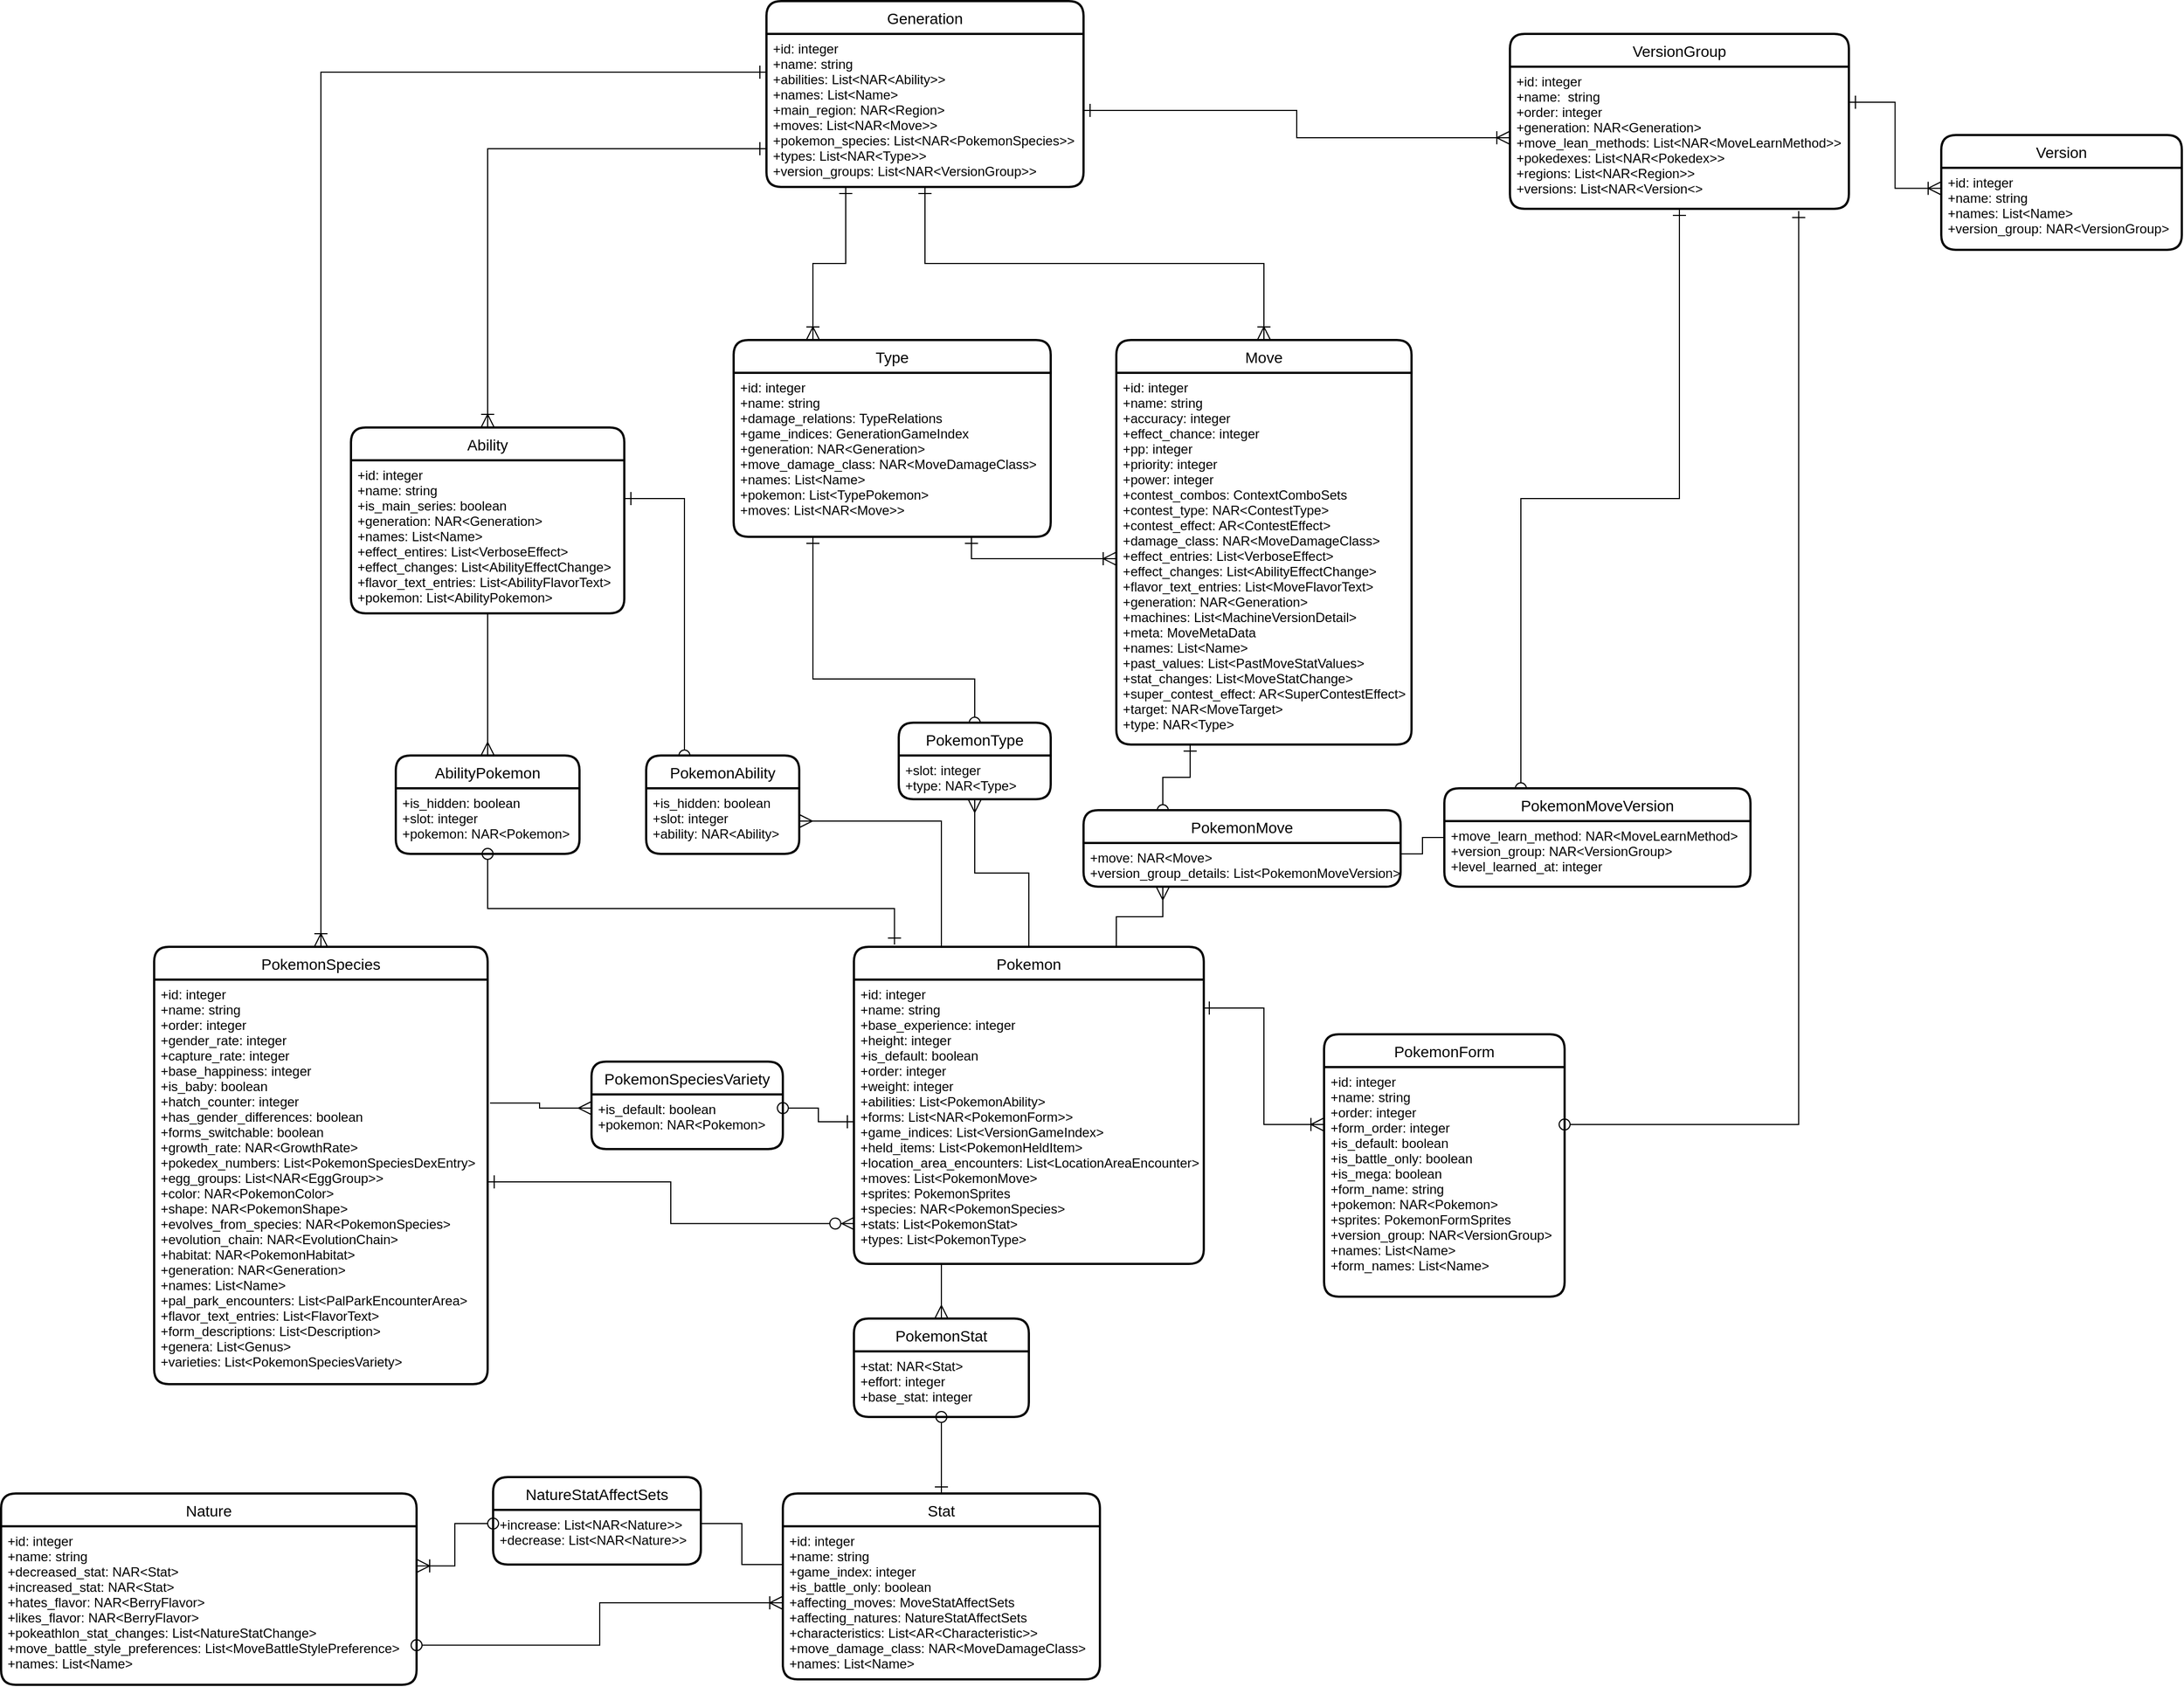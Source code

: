 <mxfile version="13.6.2" type="device"><diagram id="uS4coWUhMMgygLagFyqe" name="Page-1"><mxGraphModel dx="1913" dy="1975" grid="1" gridSize="10" guides="1" tooltips="1" connect="1" arrows="1" fold="1" page="1" pageScale="1" pageWidth="827" pageHeight="1169" math="0" shadow="0"><root><mxCell id="0"/><mxCell id="1" parent="0"/><mxCell id="qxseM9zVz979fFOfD5JP-7" style="edgeStyle=orthogonalEdgeStyle;rounded=0;orthogonalLoop=1;jettySize=auto;html=1;entryX=0;entryY=0.5;entryDx=0;entryDy=0;endArrow=ERoneToMany;endFill=0;endSize=10;startSize=10;startArrow=ERone;startFill=0;" parent="1" source="qxseM9zVz979fFOfD5JP-2" target="qxseM9zVz979fFOfD5JP-6" edge="1"><mxGeometry relative="1" as="geometry"/></mxCell><mxCell id="qxseM9zVz979fFOfD5JP-8" style="edgeStyle=orthogonalEdgeStyle;rounded=0;orthogonalLoop=1;jettySize=auto;html=1;exitX=1;exitY=0.25;exitDx=0;exitDy=0;entryX=0;entryY=0.25;entryDx=0;entryDy=0;startSize=10;endArrow=ERoneToMany;endFill=0;endSize=10;startArrow=ERone;startFill=0;" parent="1" source="qxseM9zVz979fFOfD5JP-6" target="qxseM9zVz979fFOfD5JP-4" edge="1"><mxGeometry relative="1" as="geometry"/></mxCell><mxCell id="qxseM9zVz979fFOfD5JP-11" style="edgeStyle=orthogonalEdgeStyle;rounded=0;orthogonalLoop=1;jettySize=auto;html=1;exitX=0;exitY=0.25;exitDx=0;exitDy=0;entryX=0.5;entryY=0;entryDx=0;entryDy=0;startSize=10;endArrow=ERoneToMany;endFill=0;endSize=10;startArrow=ERone;startFill=0;" parent="1" source="qxseM9zVz979fFOfD5JP-2" target="qxseM9zVz979fFOfD5JP-9" edge="1"><mxGeometry relative="1" as="geometry"/></mxCell><mxCell id="qxseM9zVz979fFOfD5JP-14" style="edgeStyle=orthogonalEdgeStyle;rounded=0;orthogonalLoop=1;jettySize=auto;html=1;exitX=1.007;exitY=0.305;exitDx=0;exitDy=0;entryX=0;entryY=0.25;entryDx=0;entryDy=0;startArrow=none;startFill=0;startSize=10;endArrow=ERmany;endFill=0;endSize=10;exitPerimeter=0;" parent="1" source="qxseM9zVz979fFOfD5JP-10" target="qxseM9zVz979fFOfD5JP-13" edge="1"><mxGeometry relative="1" as="geometry"/></mxCell><mxCell id="qxseM9zVz979fFOfD5JP-19" style="edgeStyle=orthogonalEdgeStyle;rounded=0;orthogonalLoop=1;jettySize=auto;html=1;exitX=1;exitY=0.25;exitDx=0;exitDy=0;startArrow=oval;startFill=0;startSize=10;endArrow=ERone;endFill=0;endSize=10;" parent="1" source="qxseM9zVz979fFOfD5JP-13" target="qxseM9zVz979fFOfD5JP-16" edge="1"><mxGeometry relative="1" as="geometry"/></mxCell><mxCell id="qxseM9zVz979fFOfD5JP-20" style="edgeStyle=orthogonalEdgeStyle;rounded=0;orthogonalLoop=1;jettySize=auto;html=1;exitX=0.003;exitY=0.858;exitDx=0;exitDy=0;entryX=1;entryY=0.5;entryDx=0;entryDy=0;startArrow=ERzeroToMany;startFill=1;startSize=10;endArrow=ERone;endFill=0;endSize=10;exitPerimeter=0;" parent="1" source="qxseM9zVz979fFOfD5JP-16" target="qxseM9zVz979fFOfD5JP-10" edge="1"><mxGeometry relative="1" as="geometry"/></mxCell><mxCell id="qxseM9zVz979fFOfD5JP-25" style="edgeStyle=orthogonalEdgeStyle;rounded=0;orthogonalLoop=1;jettySize=auto;html=1;exitX=1;exitY=0.25;exitDx=0;exitDy=0;startArrow=oval;startFill=0;startSize=10;endArrow=ERone;endFill=0;endSize=10;entryX=0.852;entryY=1.015;entryDx=0;entryDy=0;entryPerimeter=0;" parent="1" source="qxseM9zVz979fFOfD5JP-22" target="qxseM9zVz979fFOfD5JP-6" edge="1"><mxGeometry relative="1" as="geometry"/></mxCell><mxCell id="qxseM9zVz979fFOfD5JP-24" style="edgeStyle=orthogonalEdgeStyle;rounded=0;orthogonalLoop=1;jettySize=auto;html=1;exitX=0;exitY=0.25;exitDx=0;exitDy=0;entryX=0.997;entryY=0.1;entryDx=0;entryDy=0;entryPerimeter=0;startArrow=ERoneToMany;startFill=0;startSize=10;endArrow=ERone;endFill=0;endSize=10;" parent="1" source="qxseM9zVz979fFOfD5JP-22" target="qxseM9zVz979fFOfD5JP-16" edge="1"><mxGeometry relative="1" as="geometry"/></mxCell><mxCell id="qxseM9zVz979fFOfD5JP-30" style="edgeStyle=orthogonalEdgeStyle;curved=1;rounded=0;orthogonalLoop=1;jettySize=auto;html=1;exitX=0.25;exitY=1;exitDx=0;exitDy=0;entryX=0.5;entryY=0;entryDx=0;entryDy=0;startArrow=none;startFill=0;startSize=10;endArrow=ERmany;endFill=0;endSize=10;" parent="1" source="qxseM9zVz979fFOfD5JP-16" target="qxseM9zVz979fFOfD5JP-28" edge="1"><mxGeometry relative="1" as="geometry"/></mxCell><mxCell id="qxseM9zVz979fFOfD5JP-31" style="edgeStyle=orthogonalEdgeStyle;curved=1;rounded=0;orthogonalLoop=1;jettySize=auto;html=1;exitX=0.5;exitY=1;exitDx=0;exitDy=0;startArrow=oval;startFill=0;startSize=10;endArrow=ERone;endFill=0;endSize=10;" parent="1" source="qxseM9zVz979fFOfD5JP-29" target="qxseM9zVz979fFOfD5JP-26" edge="1"><mxGeometry relative="1" as="geometry"/></mxCell><mxCell id="qxseM9zVz979fFOfD5JP-9" value="PokemonSpecies" style="swimlane;childLayout=stackLayout;horizontal=1;startSize=30;horizontalStack=0;rounded=1;fontSize=14;fontStyle=0;strokeWidth=2;resizeParent=0;resizeLast=1;shadow=0;dashed=0;align=center;" parent="1" vertex="1"><mxGeometry x="90" y="585" width="305" height="400" as="geometry"/></mxCell><mxCell id="qxseM9zVz979fFOfD5JP-10" value="+id: integer&#10;+name: string&#10;+order: integer&#10;+gender_rate: integer&#10;+capture_rate: integer&#10;+base_happiness: integer&#10;+is_baby: boolean&#10;+hatch_counter: integer&#10;+has_gender_differences: boolean&#10;+forms_switchable: boolean&#10;+growth_rate: NAR&lt;GrowthRate&gt;&#10;+pokedex_numbers: List&lt;PokemonSpeciesDexEntry&gt;&#10;+egg_groups: List&lt;NAR&lt;EggGroup&gt;&gt;&#10;+color: NAR&lt;PokemonColor&gt;&#10;+shape: NAR&lt;PokemonShape&gt;&#10;+evolves_from_species: NAR&lt;PokemonSpecies&gt;&#10;+evolution_chain: NAR&lt;EvolutionChain&gt;&#10;+habitat: NAR&lt;PokemonHabitat&gt;&#10;+generation: NAR&lt;Generation&gt;&#10;+names: List&lt;Name&gt;&#10;+pal_park_encounters: List&lt;PalParkEncounterArea&gt;&#10;+flavor_text_entries: List&lt;FlavorText&gt;&#10;+form_descriptions: List&lt;Description&gt;&#10;+genera: List&lt;Genus&gt;&#10;+varieties: List&lt;PokemonSpeciesVariety&gt;&#10;" style="align=left;strokeColor=none;fillColor=none;spacingLeft=4;fontSize=12;verticalAlign=top;resizable=0;rotatable=0;part=1;" parent="qxseM9zVz979fFOfD5JP-9" vertex="1"><mxGeometry y="30" width="305" height="370" as="geometry"/></mxCell><mxCell id="qxseM9zVz979fFOfD5JP-50" style="edgeStyle=orthogonalEdgeStyle;rounded=0;orthogonalLoop=1;jettySize=auto;html=1;exitX=0.25;exitY=0;exitDx=0;exitDy=0;startArrow=none;startFill=0;startSize=10;endArrow=ERmany;endFill=0;endSize=10;entryX=1;entryY=0.5;entryDx=0;entryDy=0;" parent="1" source="qxseM9zVz979fFOfD5JP-15" target="qxseM9zVz979fFOfD5JP-47" edge="1"><mxGeometry relative="1" as="geometry"><Array as="points"><mxPoint x="810" y="470"/></Array></mxGeometry></mxCell><mxCell id="qxseM9zVz979fFOfD5JP-72" style="edgeStyle=orthogonalEdgeStyle;rounded=0;orthogonalLoop=1;jettySize=auto;html=1;exitX=0.75;exitY=0;exitDx=0;exitDy=0;entryX=0.25;entryY=1;entryDx=0;entryDy=0;startArrow=none;startFill=0;startSize=10;endArrow=ERmany;endFill=0;endSize=10;" parent="1" source="qxseM9zVz979fFOfD5JP-15" target="qxseM9zVz979fFOfD5JP-65" edge="1"><mxGeometry relative="1" as="geometry"/></mxCell><mxCell id="qxseM9zVz979fFOfD5JP-15" value="Pokemon" style="swimlane;childLayout=stackLayout;horizontal=1;startSize=30;horizontalStack=0;rounded=1;fontSize=14;fontStyle=0;strokeWidth=2;resizeParent=0;resizeLast=1;shadow=0;dashed=0;align=center;" parent="1" vertex="1"><mxGeometry x="730" y="585" width="320" height="290" as="geometry"/></mxCell><mxCell id="qxseM9zVz979fFOfD5JP-16" value="+id: integer&#10;+name: string&#10;+base_experience: integer&#10;+height: integer&#10;+is_default: boolean&#10;+order: integer&#10;+weight: integer&#10;+abilities: List&lt;PokemonAbility&gt;&#10;+forms: List&lt;NAR&lt;PokemonForm&gt;&gt;&#10;+game_indices: List&lt;VersionGameIndex&gt;&#10;+held_items: List&lt;PokemonHeldItem&gt;&#10;+location_area_encounters: List&lt;LocationAreaEncounter&gt;&#10;+moves: List&lt;PokemonMove&gt;&#10;+sprites: PokemonSprites&#10;+species: NAR&lt;PokemonSpecies&gt;&#10;+stats: List&lt;PokemonStat&gt;&#10;+types: List&lt;PokemonType&gt;" style="align=left;strokeColor=none;fillColor=none;spacingLeft=4;fontSize=12;verticalAlign=top;resizable=0;rotatable=0;part=1;" parent="qxseM9zVz979fFOfD5JP-15" vertex="1"><mxGeometry y="30" width="320" height="260" as="geometry"/></mxCell><mxCell id="qxseM9zVz979fFOfD5JP-28" value="PokemonStat" style="swimlane;childLayout=stackLayout;horizontal=1;startSize=30;horizontalStack=0;rounded=1;fontSize=14;fontStyle=0;strokeWidth=2;resizeParent=0;resizeLast=1;shadow=0;dashed=0;align=center;" parent="1" vertex="1"><mxGeometry x="730" y="925" width="160" height="90" as="geometry"/></mxCell><mxCell id="qxseM9zVz979fFOfD5JP-29" value="+stat: NAR&lt;Stat&gt;&#10;+effort: integer&#10;+base_stat: integer" style="align=left;strokeColor=none;fillColor=none;spacingLeft=4;fontSize=12;verticalAlign=top;resizable=0;rotatable=0;part=1;" parent="qxseM9zVz979fFOfD5JP-28" vertex="1"><mxGeometry y="30" width="160" height="60" as="geometry"/></mxCell><mxCell id="qxseM9zVz979fFOfD5JP-26" value="Stat" style="swimlane;childLayout=stackLayout;horizontal=1;startSize=30;horizontalStack=0;rounded=1;fontSize=14;fontStyle=0;strokeWidth=2;resizeParent=0;resizeLast=1;shadow=0;dashed=0;align=center;" parent="1" vertex="1"><mxGeometry x="665" y="1085" width="290" height="170" as="geometry"/></mxCell><mxCell id="qxseM9zVz979fFOfD5JP-27" value="+id: integer&#10;+name: string&#10;+game_index: integer&#10;+is_battle_only: boolean&#10;+affecting_moves: MoveStatAffectSets&#10;+affecting_natures: NatureStatAffectSets&#10;+characteristics: List&lt;AR&lt;Characteristic&gt;&gt;&#10;+move_damage_class: NAR&lt;MoveDamageClass&gt;&#10;+names: List&lt;Name&gt;" style="align=left;strokeColor=none;fillColor=none;spacingLeft=4;fontSize=12;verticalAlign=top;resizable=0;rotatable=0;part=1;" parent="qxseM9zVz979fFOfD5JP-26" vertex="1"><mxGeometry y="30" width="290" height="140" as="geometry"/></mxCell><mxCell id="qxseM9zVz979fFOfD5JP-37" style="edgeStyle=orthogonalEdgeStyle;rounded=0;orthogonalLoop=1;jettySize=auto;html=1;exitX=0.5;exitY=0;exitDx=0;exitDy=0;entryX=0.25;entryY=1;entryDx=0;entryDy=0;startArrow=oval;startFill=0;startSize=10;endArrow=ERone;endFill=0;endSize=10;" parent="1" source="qxseM9zVz979fFOfD5JP-34" target="qxseM9zVz979fFOfD5JP-33" edge="1"><mxGeometry relative="1" as="geometry"><Array as="points"><mxPoint x="841" y="340"/><mxPoint x="693" y="340"/></Array></mxGeometry></mxCell><mxCell id="qxseM9zVz979fFOfD5JP-41" style="edgeStyle=orthogonalEdgeStyle;rounded=0;orthogonalLoop=1;jettySize=auto;html=1;exitX=0.5;exitY=0;exitDx=0;exitDy=0;entryX=0;entryY=0.75;entryDx=0;entryDy=0;startArrow=ERoneToMany;startFill=0;startSize=10;endArrow=ERone;endFill=0;endSize=10;" parent="1" source="qxseM9zVz979fFOfD5JP-39" target="qxseM9zVz979fFOfD5JP-2" edge="1"><mxGeometry relative="1" as="geometry"/></mxCell><mxCell id="qxseM9zVz979fFOfD5JP-12" value="PokemonSpeciesVariety" style="swimlane;childLayout=stackLayout;horizontal=1;startSize=30;horizontalStack=0;rounded=1;fontSize=14;fontStyle=0;strokeWidth=2;resizeParent=0;resizeLast=1;shadow=0;dashed=0;align=center;" parent="1" vertex="1"><mxGeometry x="490" y="690" width="175" height="80" as="geometry"/></mxCell><mxCell id="qxseM9zVz979fFOfD5JP-13" value="+is_default: boolean&#10;+pokemon: NAR&lt;Pokemon&gt;" style="align=left;strokeColor=none;fillColor=none;spacingLeft=4;fontSize=12;verticalAlign=top;resizable=0;rotatable=0;part=1;" parent="qxseM9zVz979fFOfD5JP-12" vertex="1"><mxGeometry y="30" width="175" height="50" as="geometry"/></mxCell><mxCell id="qxseM9zVz979fFOfD5JP-44" style="edgeStyle=orthogonalEdgeStyle;rounded=0;orthogonalLoop=1;jettySize=auto;html=1;exitX=0.5;exitY=1;exitDx=0;exitDy=0;entryX=0.5;entryY=0;entryDx=0;entryDy=0;startArrow=none;startFill=0;startSize=10;endArrow=ERmany;endFill=0;endSize=10;" parent="1" source="qxseM9zVz979fFOfD5JP-40" target="qxseM9zVz979fFOfD5JP-42" edge="1"><mxGeometry relative="1" as="geometry"/></mxCell><mxCell id="qxseM9zVz979fFOfD5JP-45" style="edgeStyle=orthogonalEdgeStyle;rounded=0;orthogonalLoop=1;jettySize=auto;html=1;exitX=0.5;exitY=1;exitDx=0;exitDy=0;entryX=0.116;entryY=-0.007;entryDx=0;entryDy=0;startArrow=oval;startFill=0;startSize=10;endArrow=ERone;endFill=0;endSize=10;entryPerimeter=0;" parent="1" source="qxseM9zVz979fFOfD5JP-43" target="qxseM9zVz979fFOfD5JP-15" edge="1"><mxGeometry relative="1" as="geometry"><Array as="points"><mxPoint x="395" y="550"/><mxPoint x="767" y="550"/></Array></mxGeometry></mxCell><mxCell id="qxseM9zVz979fFOfD5JP-49" style="edgeStyle=orthogonalEdgeStyle;rounded=0;orthogonalLoop=1;jettySize=auto;html=1;exitX=0.25;exitY=0;exitDx=0;exitDy=0;entryX=1;entryY=0.25;entryDx=0;entryDy=0;startArrow=oval;startFill=0;startSize=10;endArrow=ERone;endFill=0;endSize=10;" parent="1" source="qxseM9zVz979fFOfD5JP-46" target="qxseM9zVz979fFOfD5JP-40" edge="1"><mxGeometry relative="1" as="geometry"/></mxCell><mxCell id="qxseM9zVz979fFOfD5JP-53" style="edgeStyle=orthogonalEdgeStyle;rounded=0;orthogonalLoop=1;jettySize=auto;html=1;exitX=1;exitY=0.75;exitDx=0;exitDy=0;entryX=0;entryY=0.5;entryDx=0;entryDy=0;startArrow=oval;startFill=0;startSize=10;endArrow=ERoneToMany;endFill=0;endSize=10;" parent="1" source="qxseM9zVz979fFOfD5JP-52" target="qxseM9zVz979fFOfD5JP-27" edge="1"><mxGeometry relative="1" as="geometry"/></mxCell><mxCell id="qxseM9zVz979fFOfD5JP-51" value="Nature" style="swimlane;childLayout=stackLayout;horizontal=1;startSize=30;horizontalStack=0;rounded=1;fontSize=14;fontStyle=0;strokeWidth=2;resizeParent=0;resizeLast=1;shadow=0;dashed=0;align=center;" parent="1" vertex="1"><mxGeometry x="-50" y="1085" width="380" height="175" as="geometry"/></mxCell><mxCell id="qxseM9zVz979fFOfD5JP-52" value="+id: integer&#10;+name: string&#10;+decreased_stat: NAR&lt;Stat&gt;&#10;+increased_stat: NAR&lt;Stat&gt;&#10;+hates_flavor: NAR&lt;BerryFlavor&gt;&#10;+likes_flavor: NAR&lt;BerryFlavor&gt;&#10;+pokeathlon_stat_changes: List&lt;NatureStatChange&gt;&#10;+move_battle_style_preferences: List&lt;MoveBattleStylePreference&gt;&#10;+names: List&lt;Name&gt;" style="align=left;strokeColor=none;fillColor=none;spacingLeft=4;fontSize=12;verticalAlign=top;resizable=0;rotatable=0;part=1;" parent="qxseM9zVz979fFOfD5JP-51" vertex="1"><mxGeometry y="30" width="380" height="145" as="geometry"/></mxCell><mxCell id="qxseM9zVz979fFOfD5JP-56" style="edgeStyle=orthogonalEdgeStyle;rounded=0;orthogonalLoop=1;jettySize=auto;html=1;exitX=0;exitY=0.25;exitDx=0;exitDy=0;entryX=1;entryY=0.25;entryDx=0;entryDy=0;startArrow=none;startFill=0;startSize=10;endArrow=none;endFill=0;endSize=10;" parent="1" source="qxseM9zVz979fFOfD5JP-27" target="qxseM9zVz979fFOfD5JP-55" edge="1"><mxGeometry relative="1" as="geometry"/></mxCell><mxCell id="qxseM9zVz979fFOfD5JP-57" style="edgeStyle=orthogonalEdgeStyle;rounded=0;orthogonalLoop=1;jettySize=auto;html=1;exitX=0;exitY=0.25;exitDx=0;exitDy=0;entryX=1;entryY=0.25;entryDx=0;entryDy=0;startArrow=oval;startFill=0;startSize=10;endArrow=ERoneToMany;endFill=0;endSize=10;" parent="1" source="qxseM9zVz979fFOfD5JP-55" target="qxseM9zVz979fFOfD5JP-52" edge="1"><mxGeometry relative="1" as="geometry"/></mxCell><mxCell id="qxseM9zVz979fFOfD5JP-54" value="NatureStatAffectSets" style="swimlane;childLayout=stackLayout;horizontal=1;startSize=30;horizontalStack=0;rounded=1;fontSize=14;fontStyle=0;strokeWidth=2;resizeParent=0;resizeLast=1;shadow=0;dashed=0;align=center;" parent="1" vertex="1"><mxGeometry x="400" y="1070" width="190" height="80" as="geometry"/></mxCell><mxCell id="qxseM9zVz979fFOfD5JP-55" value="+increase: List&lt;NAR&lt;Nature&gt;&gt;&#10;+decrease: List&lt;NAR&lt;Nature&gt;&gt;" style="align=left;strokeColor=none;fillColor=none;spacingLeft=4;fontSize=12;verticalAlign=top;resizable=0;rotatable=0;part=1;" parent="qxseM9zVz979fFOfD5JP-54" vertex="1"><mxGeometry y="30" width="190" height="50" as="geometry"/></mxCell><mxCell id="qxseM9zVz979fFOfD5JP-39" value="Ability" style="swimlane;childLayout=stackLayout;horizontal=1;startSize=30;horizontalStack=0;rounded=1;fontSize=14;fontStyle=0;strokeWidth=2;resizeParent=0;resizeLast=1;shadow=0;dashed=0;align=center;" parent="1" vertex="1"><mxGeometry x="270" y="110" width="250" height="170" as="geometry"/></mxCell><mxCell id="qxseM9zVz979fFOfD5JP-40" value="+id: integer&#10;+name: string&#10;+is_main_series: boolean&#10;+generation: NAR&lt;Generation&gt;&#10;+names: List&lt;Name&gt;&#10;+effect_entires: List&lt;VerboseEffect&gt;&#10;+effect_changes: List&lt;AbilityEffectChange&gt;&#10;+flavor_text_entries: List&lt;AbilityFlavorText&gt;&#10;+pokemon: List&lt;AbilityPokemon&gt;" style="align=left;strokeColor=none;fillColor=none;spacingLeft=4;fontSize=12;verticalAlign=top;resizable=0;rotatable=0;part=1;" parent="qxseM9zVz979fFOfD5JP-39" vertex="1"><mxGeometry y="30" width="250" height="140" as="geometry"/></mxCell><mxCell id="qxseM9zVz979fFOfD5JP-42" value="AbilityPokemon" style="swimlane;childLayout=stackLayout;horizontal=1;startSize=30;horizontalStack=0;rounded=1;fontSize=14;fontStyle=0;strokeWidth=2;resizeParent=0;resizeLast=1;shadow=0;dashed=0;align=center;" parent="1" vertex="1"><mxGeometry x="311" y="410" width="168" height="90" as="geometry"/></mxCell><mxCell id="qxseM9zVz979fFOfD5JP-43" value="+is_hidden: boolean&#10;+slot: integer&#10;+pokemon: NAR&lt;Pokemon&gt;" style="align=left;strokeColor=none;fillColor=none;spacingLeft=4;fontSize=12;verticalAlign=top;resizable=0;rotatable=0;part=1;" parent="qxseM9zVz979fFOfD5JP-42" vertex="1"><mxGeometry y="30" width="168" height="60" as="geometry"/></mxCell><mxCell id="qxseM9zVz979fFOfD5JP-46" value="PokemonAbility" style="swimlane;childLayout=stackLayout;horizontal=1;startSize=30;horizontalStack=0;rounded=1;fontSize=14;fontStyle=0;strokeWidth=2;resizeParent=0;resizeLast=1;shadow=0;dashed=0;align=center;" parent="1" vertex="1"><mxGeometry x="540" y="410" width="140" height="90" as="geometry"/></mxCell><mxCell id="qxseM9zVz979fFOfD5JP-47" value="+is_hidden: boolean&#10;+slot: integer&#10;+ability: NAR&lt;Ability&gt;" style="align=left;strokeColor=none;fillColor=none;spacingLeft=4;fontSize=12;verticalAlign=top;resizable=0;rotatable=0;part=1;" parent="qxseM9zVz979fFOfD5JP-46" vertex="1"><mxGeometry y="30" width="140" height="60" as="geometry"/></mxCell><mxCell id="qxseM9zVz979fFOfD5JP-61" style="edgeStyle=orthogonalEdgeStyle;rounded=0;orthogonalLoop=1;jettySize=auto;html=1;exitX=0.5;exitY=0;exitDx=0;exitDy=0;entryX=0.5;entryY=1;entryDx=0;entryDy=0;startArrow=ERoneToMany;startFill=0;startSize=10;endArrow=ERone;endFill=0;endSize=10;" parent="1" source="qxseM9zVz979fFOfD5JP-59" target="qxseM9zVz979fFOfD5JP-2" edge="1"><mxGeometry relative="1" as="geometry"/></mxCell><mxCell id="qxseM9zVz979fFOfD5JP-68" style="edgeStyle=orthogonalEdgeStyle;rounded=0;orthogonalLoop=1;jettySize=auto;html=1;exitX=0.25;exitY=0;exitDx=0;exitDy=0;entryX=0.25;entryY=1;entryDx=0;entryDy=0;startArrow=ERoneToMany;startFill=0;startSize=10;endArrow=ERone;endFill=0;endSize=10;" parent="1" source="qxseM9zVz979fFOfD5JP-32" target="qxseM9zVz979fFOfD5JP-2" edge="1"><mxGeometry relative="1" as="geometry"/></mxCell><mxCell id="qxseM9zVz979fFOfD5JP-32" value="Type" style="swimlane;childLayout=stackLayout;horizontal=1;startSize=30;horizontalStack=0;rounded=1;fontSize=14;fontStyle=0;strokeWidth=2;resizeParent=0;resizeLast=1;shadow=0;dashed=0;align=center;" parent="1" vertex="1"><mxGeometry x="620" y="30" width="290" height="180" as="geometry"/></mxCell><mxCell id="qxseM9zVz979fFOfD5JP-33" value="+id: integer&#10;+name: string&#10;+damage_relations: TypeRelations&#10;+game_indices: GenerationGameIndex&#10;+generation: NAR&lt;Generation&gt;&#10;+move_damage_class: NAR&lt;MoveDamageClass&gt;&#10;+names: List&lt;Name&gt;&#10;+pokemon: List&lt;TypePokemon&gt;&#10;+moves: List&lt;NAR&lt;Move&gt;&gt;" style="align=left;strokeColor=none;fillColor=none;spacingLeft=4;fontSize=12;verticalAlign=top;resizable=0;rotatable=0;part=1;" parent="qxseM9zVz979fFOfD5JP-32" vertex="1"><mxGeometry y="30" width="290" height="150" as="geometry"/></mxCell><mxCell id="qxseM9zVz979fFOfD5JP-34" value="PokemonType" style="swimlane;childLayout=stackLayout;horizontal=1;startSize=30;horizontalStack=0;rounded=1;fontSize=14;fontStyle=0;strokeWidth=2;resizeParent=0;resizeLast=1;shadow=0;dashed=0;align=center;" parent="1" vertex="1"><mxGeometry x="771" y="380" width="139" height="70" as="geometry"/></mxCell><mxCell id="qxseM9zVz979fFOfD5JP-35" value="+slot: integer&#10;+type: NAR&lt;Type&gt;" style="align=left;strokeColor=none;fillColor=none;spacingLeft=4;fontSize=12;verticalAlign=top;resizable=0;rotatable=0;part=1;" parent="qxseM9zVz979fFOfD5JP-34" vertex="1"><mxGeometry y="30" width="139" height="40" as="geometry"/></mxCell><mxCell id="qxseM9zVz979fFOfD5JP-69" style="edgeStyle=orthogonalEdgeStyle;rounded=0;orthogonalLoop=1;jettySize=auto;html=1;exitX=0.5;exitY=1;exitDx=0;exitDy=0;entryX=0.5;entryY=0;entryDx=0;entryDy=0;startArrow=ERmany;startFill=0;startSize=10;endArrow=none;endFill=0;endSize=10;" parent="1" source="qxseM9zVz979fFOfD5JP-35" target="qxseM9zVz979fFOfD5JP-15" edge="1"><mxGeometry relative="1" as="geometry"/></mxCell><mxCell id="qxseM9zVz979fFOfD5JP-1" value="Generation" style="swimlane;childLayout=stackLayout;horizontal=1;startSize=30;horizontalStack=0;rounded=1;fontSize=14;fontStyle=0;strokeWidth=2;resizeParent=0;resizeLast=1;shadow=0;dashed=0;align=center;" parent="1" vertex="1"><mxGeometry x="650" y="-280" width="290" height="170" as="geometry"/></mxCell><mxCell id="qxseM9zVz979fFOfD5JP-2" value="+id: integer&#10;+name: string&#10;+abilities: List&lt;NAR&lt;Ability&gt;&gt;&#10;+names: List&lt;Name&gt;&#10;+main_region: NAR&lt;Region&gt;&#10;+moves: List&lt;NAR&lt;Move&gt;&gt;&#10;+pokemon_species: List&lt;NAR&lt;PokemonSpecies&gt;&gt;&#10;+types: List&lt;NAR&lt;Type&gt;&gt;&#10;+version_groups: List&lt;NAR&lt;VersionGroup&gt;&gt;" style="align=left;strokeColor=none;fillColor=none;spacingLeft=4;fontSize=12;verticalAlign=top;resizable=0;rotatable=0;part=1;" parent="qxseM9zVz979fFOfD5JP-1" vertex="1"><mxGeometry y="30" width="290" height="140" as="geometry"/></mxCell><mxCell id="qxseM9zVz979fFOfD5JP-70" style="edgeStyle=orthogonalEdgeStyle;rounded=0;orthogonalLoop=1;jettySize=auto;html=1;exitX=0;exitY=0.5;exitDx=0;exitDy=0;entryX=0.75;entryY=1;entryDx=0;entryDy=0;startArrow=ERoneToMany;startFill=0;startSize=10;endArrow=ERone;endFill=0;endSize=10;" parent="1" source="qxseM9zVz979fFOfD5JP-60" target="qxseM9zVz979fFOfD5JP-33" edge="1"><mxGeometry relative="1" as="geometry"/></mxCell><mxCell id="qxseM9zVz979fFOfD5JP-59" value="Move" style="swimlane;childLayout=stackLayout;horizontal=1;startSize=30;horizontalStack=0;rounded=1;fontSize=14;fontStyle=0;strokeWidth=2;resizeParent=0;resizeLast=1;shadow=0;dashed=0;align=center;" parent="1" vertex="1"><mxGeometry x="970" y="30" width="270" height="370" as="geometry"/></mxCell><mxCell id="qxseM9zVz979fFOfD5JP-60" value="+id: integer&#10;+name: string&#10;+accuracy: integer&#10;+effect_chance: integer&#10;+pp: integer&#10;+priority: integer&#10;+power: integer&#10;+contest_combos: ContextComboSets&#10;+contest_type: NAR&lt;ContestType&gt;&#10;+contest_effect: AR&lt;ContestEffect&gt;&#10;+damage_class: NAR&lt;MoveDamageClass&gt;&#10;+effect_entries: List&lt;VerboseEffect&gt;&#10;+effect_changes: List&lt;AbilityEffectChange&gt;&#10;+flavor_text_entries: List&lt;MoveFlavorText&gt;&#10;+generation: NAR&lt;Generation&gt;&#10;+machines: List&lt;MachineVersionDetail&gt;&#10;+meta: MoveMetaData&#10;+names: List&lt;Name&gt;&#10;+past_values: List&lt;PastMoveStatValues&gt;&#10;+stat_changes: List&lt;MoveStatChange&gt;&#10;+super_contest_effect: AR&lt;SuperContestEffect&gt;&#10;+target: NAR&lt;MoveTarget&gt;&#10;+type: NAR&lt;Type&gt;" style="align=left;strokeColor=none;fillColor=none;spacingLeft=4;fontSize=12;verticalAlign=top;resizable=0;rotatable=0;part=1;" parent="qxseM9zVz979fFOfD5JP-59" vertex="1"><mxGeometry y="30" width="270" height="340" as="geometry"/></mxCell><mxCell id="qxseM9zVz979fFOfD5JP-76" style="edgeStyle=orthogonalEdgeStyle;rounded=0;orthogonalLoop=1;jettySize=auto;html=1;exitX=0.25;exitY=0;exitDx=0;exitDy=0;entryX=0.5;entryY=1;entryDx=0;entryDy=0;startArrow=oval;startFill=0;startSize=10;endArrow=ERone;endFill=0;endSize=10;" parent="1" source="qxseM9zVz979fFOfD5JP-66" target="qxseM9zVz979fFOfD5JP-6" edge="1"><mxGeometry relative="1" as="geometry"/></mxCell><mxCell id="qxseM9zVz979fFOfD5JP-66" value="PokemonMoveVersion" style="swimlane;childLayout=stackLayout;horizontal=1;startSize=30;horizontalStack=0;rounded=1;fontSize=14;fontStyle=0;strokeWidth=2;resizeParent=0;resizeLast=1;shadow=0;dashed=0;align=center;" parent="1" vertex="1"><mxGeometry x="1270" y="440" width="280" height="90" as="geometry"/></mxCell><mxCell id="qxseM9zVz979fFOfD5JP-67" value="+move_learn_method: NAR&lt;MoveLearnMethod&gt;&#10;+version_group: NAR&lt;VersionGroup&gt;&#10;+level_learned_at: integer" style="align=left;strokeColor=none;fillColor=none;spacingLeft=4;fontSize=12;verticalAlign=top;resizable=0;rotatable=0;part=1;" parent="qxseM9zVz979fFOfD5JP-66" vertex="1"><mxGeometry y="30" width="280" height="60" as="geometry"/></mxCell><mxCell id="qxseM9zVz979fFOfD5JP-21" value="PokemonForm" style="swimlane;childLayout=stackLayout;horizontal=1;startSize=30;horizontalStack=0;rounded=1;fontSize=14;fontStyle=0;strokeWidth=2;resizeParent=0;resizeLast=1;shadow=0;dashed=0;align=center;" parent="1" vertex="1"><mxGeometry x="1160" y="665" width="220" height="240" as="geometry"/></mxCell><mxCell id="qxseM9zVz979fFOfD5JP-22" value="+id: integer&#10;+name: string&#10;+order: integer&#10;+form_order: integer&#10;+is_default: boolean&#10;+is_battle_only: boolean&#10;+is_mega: boolean&#10;+form_name: string&#10;+pokemon: NAR&lt;Pokemon&gt;&#10;+sprites: PokemonFormSprites&#10;+version_group: NAR&lt;VersionGroup&gt;&#10;+names: List&lt;Name&gt;&#10;+form_names: List&lt;Name&gt;" style="align=left;strokeColor=none;fillColor=none;spacingLeft=4;fontSize=12;verticalAlign=top;resizable=0;rotatable=0;part=1;" parent="qxseM9zVz979fFOfD5JP-21" vertex="1"><mxGeometry y="30" width="220" height="210" as="geometry"/></mxCell><mxCell id="qxseM9zVz979fFOfD5JP-73" style="edgeStyle=orthogonalEdgeStyle;rounded=0;orthogonalLoop=1;jettySize=auto;html=1;exitX=0.25;exitY=0;exitDx=0;exitDy=0;entryX=0.25;entryY=1;entryDx=0;entryDy=0;startArrow=oval;startFill=0;startSize=10;endArrow=ERone;endFill=0;endSize=10;" parent="1" source="qxseM9zVz979fFOfD5JP-64" target="qxseM9zVz979fFOfD5JP-60" edge="1"><mxGeometry relative="1" as="geometry"/></mxCell><mxCell id="qxseM9zVz979fFOfD5JP-64" value="PokemonMove" style="swimlane;childLayout=stackLayout;horizontal=1;startSize=30;horizontalStack=0;rounded=1;fontSize=14;fontStyle=0;strokeWidth=2;resizeParent=0;resizeLast=1;shadow=0;dashed=0;align=center;" parent="1" vertex="1"><mxGeometry x="940" y="460" width="290" height="70" as="geometry"/></mxCell><mxCell id="qxseM9zVz979fFOfD5JP-65" value="+move: NAR&lt;Move&gt;&#10;+version_group_details: List&lt;PokemonMoveVersion&gt;" style="align=left;strokeColor=none;fillColor=none;spacingLeft=4;fontSize=12;verticalAlign=top;resizable=0;rotatable=0;part=1;" parent="qxseM9zVz979fFOfD5JP-64" vertex="1"><mxGeometry y="30" width="290" height="40" as="geometry"/></mxCell><mxCell id="qxseM9zVz979fFOfD5JP-75" style="edgeStyle=orthogonalEdgeStyle;rounded=0;orthogonalLoop=1;jettySize=auto;html=1;exitX=1;exitY=0.25;exitDx=0;exitDy=0;entryX=0;entryY=0.25;entryDx=0;entryDy=0;startArrow=none;startFill=0;startSize=10;endArrow=none;endFill=0;endSize=10;" parent="1" source="qxseM9zVz979fFOfD5JP-65" target="qxseM9zVz979fFOfD5JP-67" edge="1"><mxGeometry relative="1" as="geometry"/></mxCell><mxCell id="qxseM9zVz979fFOfD5JP-3" value="Version" style="swimlane;childLayout=stackLayout;horizontal=1;startSize=30;horizontalStack=0;rounded=1;fontSize=14;fontStyle=0;strokeWidth=2;resizeParent=0;resizeLast=1;shadow=0;dashed=0;align=center;" parent="1" vertex="1"><mxGeometry x="1724.5" y="-157.5" width="220" height="105" as="geometry"/></mxCell><mxCell id="qxseM9zVz979fFOfD5JP-4" value="+id: integer&#10;+name: string&#10;+names: List&lt;Name&gt;&#10;+version_group: NAR&lt;VersionGroup&gt;" style="align=left;strokeColor=none;fillColor=none;spacingLeft=4;fontSize=12;verticalAlign=top;resizable=0;rotatable=0;part=1;" parent="qxseM9zVz979fFOfD5JP-3" vertex="1"><mxGeometry y="30" width="220" height="75" as="geometry"/></mxCell><mxCell id="qxseM9zVz979fFOfD5JP-5" value="VersionGroup" style="swimlane;childLayout=stackLayout;horizontal=1;startSize=30;horizontalStack=0;rounded=1;fontSize=14;fontStyle=0;strokeWidth=2;resizeParent=0;resizeLast=1;shadow=0;dashed=0;align=center;" parent="1" vertex="1"><mxGeometry x="1330" y="-250" width="310" height="160" as="geometry"/></mxCell><mxCell id="qxseM9zVz979fFOfD5JP-6" value="+id: integer&#10;+name:  string&#10;+order: integer&#10;+generation: NAR&lt;Generation&gt;&#10;+move_lean_methods: List&lt;NAR&lt;MoveLearnMethod&gt;&gt;&#10;+pokedexes: List&lt;NAR&lt;Pokedex&gt;&gt;&#10;+regions: List&lt;NAR&lt;Region&gt;&gt;&#10;+versions: List&lt;NAR&lt;Version&lt;&gt;" style="align=left;strokeColor=none;fillColor=none;spacingLeft=4;fontSize=12;verticalAlign=top;resizable=0;rotatable=0;part=1;" parent="qxseM9zVz979fFOfD5JP-5" vertex="1"><mxGeometry y="30" width="310" height="130" as="geometry"/></mxCell></root></mxGraphModel></diagram></mxfile>